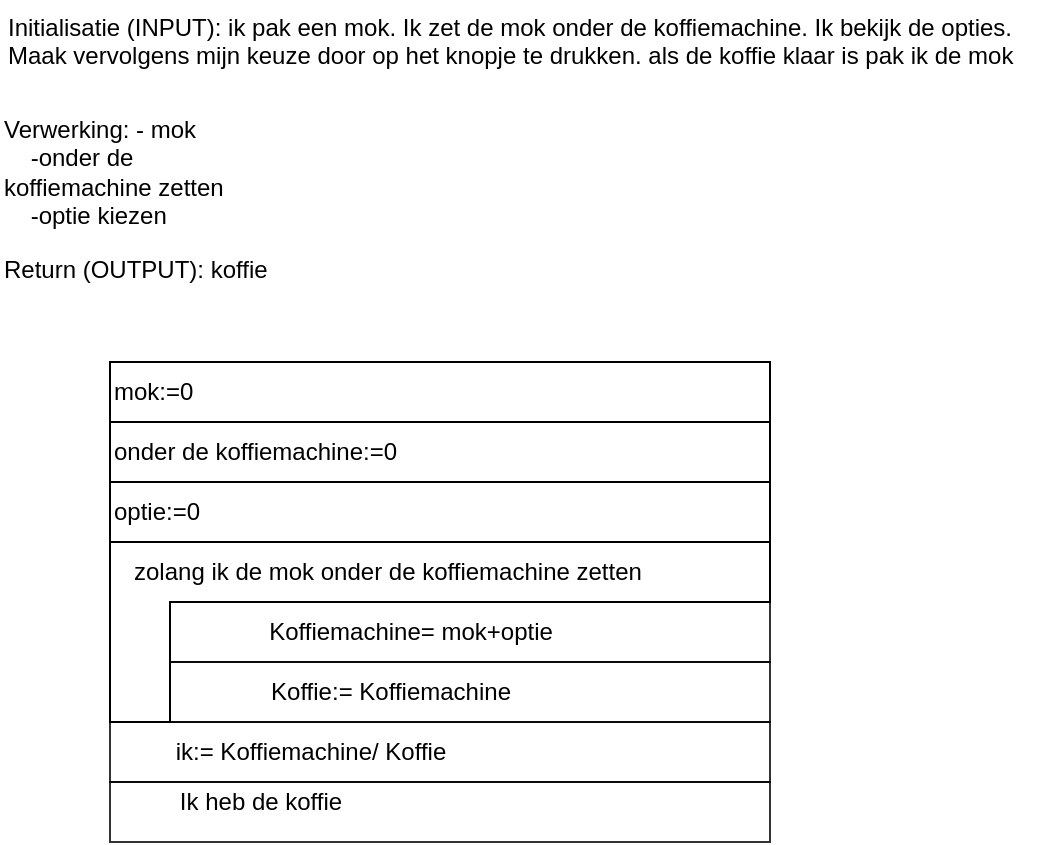 <mxfile>
    <diagram id="V-x2229Jl7bQCSxkFEXL" name="Page-1">
        <mxGraphModel dx="549" dy="411" grid="1" gridSize="10" guides="1" tooltips="1" connect="1" arrows="1" fold="1" page="1" pageScale="1" pageWidth="850" pageHeight="1100" math="0" shadow="0">
            <root>
                <mxCell id="0"/>
                <mxCell id="1" parent="0"/>
                <mxCell id="3" value="mok:=0" style="rounded=0;whiteSpace=wrap;html=1;align=left;" vertex="1" parent="1">
                    <mxGeometry x="95" y="210" width="330" height="30" as="geometry"/>
                </mxCell>
                <mxCell id="4" value="" style="shape=corner;whiteSpace=wrap;html=1;dx=30;dy=30;" vertex="1" parent="1">
                    <mxGeometry x="95" y="300" width="330" height="90" as="geometry"/>
                </mxCell>
                <mxCell id="5" value="onder de koffiemachine:=0" style="rounded=0;whiteSpace=wrap;html=1;align=left;" vertex="1" parent="1">
                    <mxGeometry x="95" y="240" width="330" height="30" as="geometry"/>
                </mxCell>
                <mxCell id="6" value="optie:=0" style="rounded=0;whiteSpace=wrap;html=1;align=left;" vertex="1" parent="1">
                    <mxGeometry x="95" y="270" width="330" height="30" as="geometry"/>
                </mxCell>
                <mxCell id="7" value="" style="verticalLabelPosition=bottom;verticalAlign=top;html=1;shape=mxgraph.basic.rect;fillColor2=none;strokeWidth=1;size=20;indent=5;fillColor=none;opacity=80;" vertex="1" parent="1">
                    <mxGeometry x="125" y="330" width="300" height="30" as="geometry"/>
                </mxCell>
                <mxCell id="8" value="" style="verticalLabelPosition=bottom;verticalAlign=top;html=1;shape=mxgraph.basic.rect;fillColor2=none;strokeWidth=1;size=20;indent=5;fillColor=none;opacity=80;" vertex="1" parent="1">
                    <mxGeometry x="125" y="360" width="300" height="30" as="geometry"/>
                </mxCell>
                <mxCell id="9" value="" style="verticalLabelPosition=bottom;verticalAlign=top;html=1;shape=mxgraph.basic.rect;fillColor2=none;strokeWidth=1;size=20;indent=5;fillColor=none;opacity=80;" vertex="1" parent="1">
                    <mxGeometry x="95" y="390" width="330" height="30" as="geometry"/>
                </mxCell>
                <mxCell id="10" value="zolang ik de mok onder de koffiemachine zetten" style="text;html=1;resizable=0;autosize=1;align=left;verticalAlign=middle;points=[];fillColor=none;strokeColor=none;rounded=0;" vertex="1" parent="1">
                    <mxGeometry x="105" y="305" width="270" height="20" as="geometry"/>
                </mxCell>
                <mxCell id="11" value="Koffie:= Koffiemachine" style="text;html=1;resizable=0;autosize=1;align=center;verticalAlign=middle;points=[];fillColor=none;strokeColor=none;rounded=0;" vertex="1" parent="1">
                    <mxGeometry x="165" y="365" width="140" height="20" as="geometry"/>
                </mxCell>
                <mxCell id="12" value="Koffiemachine= mok+optie" style="text;html=1;resizable=0;autosize=1;align=center;verticalAlign=middle;points=[];fillColor=none;strokeColor=none;rounded=0;" vertex="1" parent="1">
                    <mxGeometry x="165" y="335" width="160" height="20" as="geometry"/>
                </mxCell>
                <mxCell id="13" value="ik:= Koffiemachine/ Koffie" style="text;html=1;resizable=0;autosize=1;align=center;verticalAlign=middle;points=[];fillColor=none;strokeColor=none;rounded=0;" vertex="1" parent="1">
                    <mxGeometry x="120" y="395" width="150" height="20" as="geometry"/>
                </mxCell>
                <mxCell id="14" value="" style="verticalLabelPosition=bottom;verticalAlign=top;html=1;shape=mxgraph.basic.rect;fillColor2=none;strokeWidth=1;size=20;indent=5;fillColor=none;opacity=80;" vertex="1" parent="1">
                    <mxGeometry x="95" y="420" width="330" height="30" as="geometry"/>
                </mxCell>
                <mxCell id="16" value="Initialisatie (INPUT): ik pak een mok. Ik zet de mok onder de koffiemachine. Ik bekijk de opties.&amp;nbsp;&lt;br&gt;Maak vervolgens mijn keuze door op het knopje te drukken. als de koffie klaar is pak ik de mok&lt;br&gt;" style="text;whiteSpace=wrap;html=1;" vertex="1" parent="1">
                    <mxGeometry x="42" y="29" width="520" height="40" as="geometry"/>
                </mxCell>
                <mxCell id="17" value="Verwerking: - mok&lt;br&gt;&#9;&#9;&amp;nbsp; &amp;nbsp; -onder de koffiemachine zetten&lt;br&gt;&#9;&#9;&amp;nbsp; &amp;nbsp; -optie kiezen" style="text;whiteSpace=wrap;html=1;" vertex="1" parent="1">
                    <mxGeometry x="40" y="80" width="120" height="60" as="geometry"/>
                </mxCell>
                <mxCell id="18" value="Return (OUTPUT): koffie" style="text;whiteSpace=wrap;html=1;" vertex="1" parent="1">
                    <mxGeometry x="40" y="150" width="160" height="30" as="geometry"/>
                </mxCell>
                <mxCell id="19" value="Ik heb de koffie" style="text;html=1;resizable=0;autosize=1;align=center;verticalAlign=middle;points=[];fillColor=none;strokeColor=none;rounded=0;" vertex="1" parent="1">
                    <mxGeometry x="120" y="420" width="100" height="20" as="geometry"/>
                </mxCell>
            </root>
        </mxGraphModel>
    </diagram>
</mxfile>